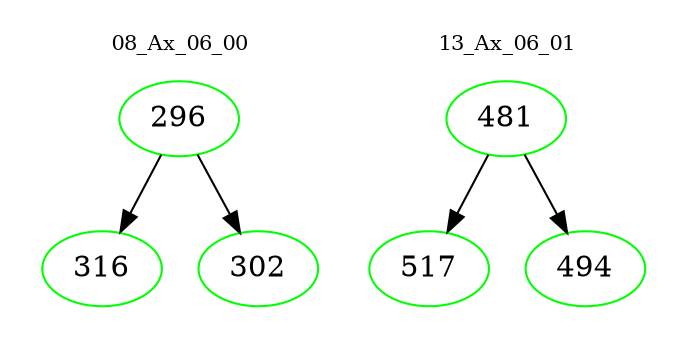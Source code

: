 digraph{
subgraph cluster_0 {
color = white
label = "08_Ax_06_00";
fontsize=10;
T0_296 [label="296", color="green"]
T0_296 -> T0_316 [color="black"]
T0_316 [label="316", color="green"]
T0_296 -> T0_302 [color="black"]
T0_302 [label="302", color="green"]
}
subgraph cluster_1 {
color = white
label = "13_Ax_06_01";
fontsize=10;
T1_481 [label="481", color="green"]
T1_481 -> T1_517 [color="black"]
T1_517 [label="517", color="green"]
T1_481 -> T1_494 [color="black"]
T1_494 [label="494", color="green"]
}
}
